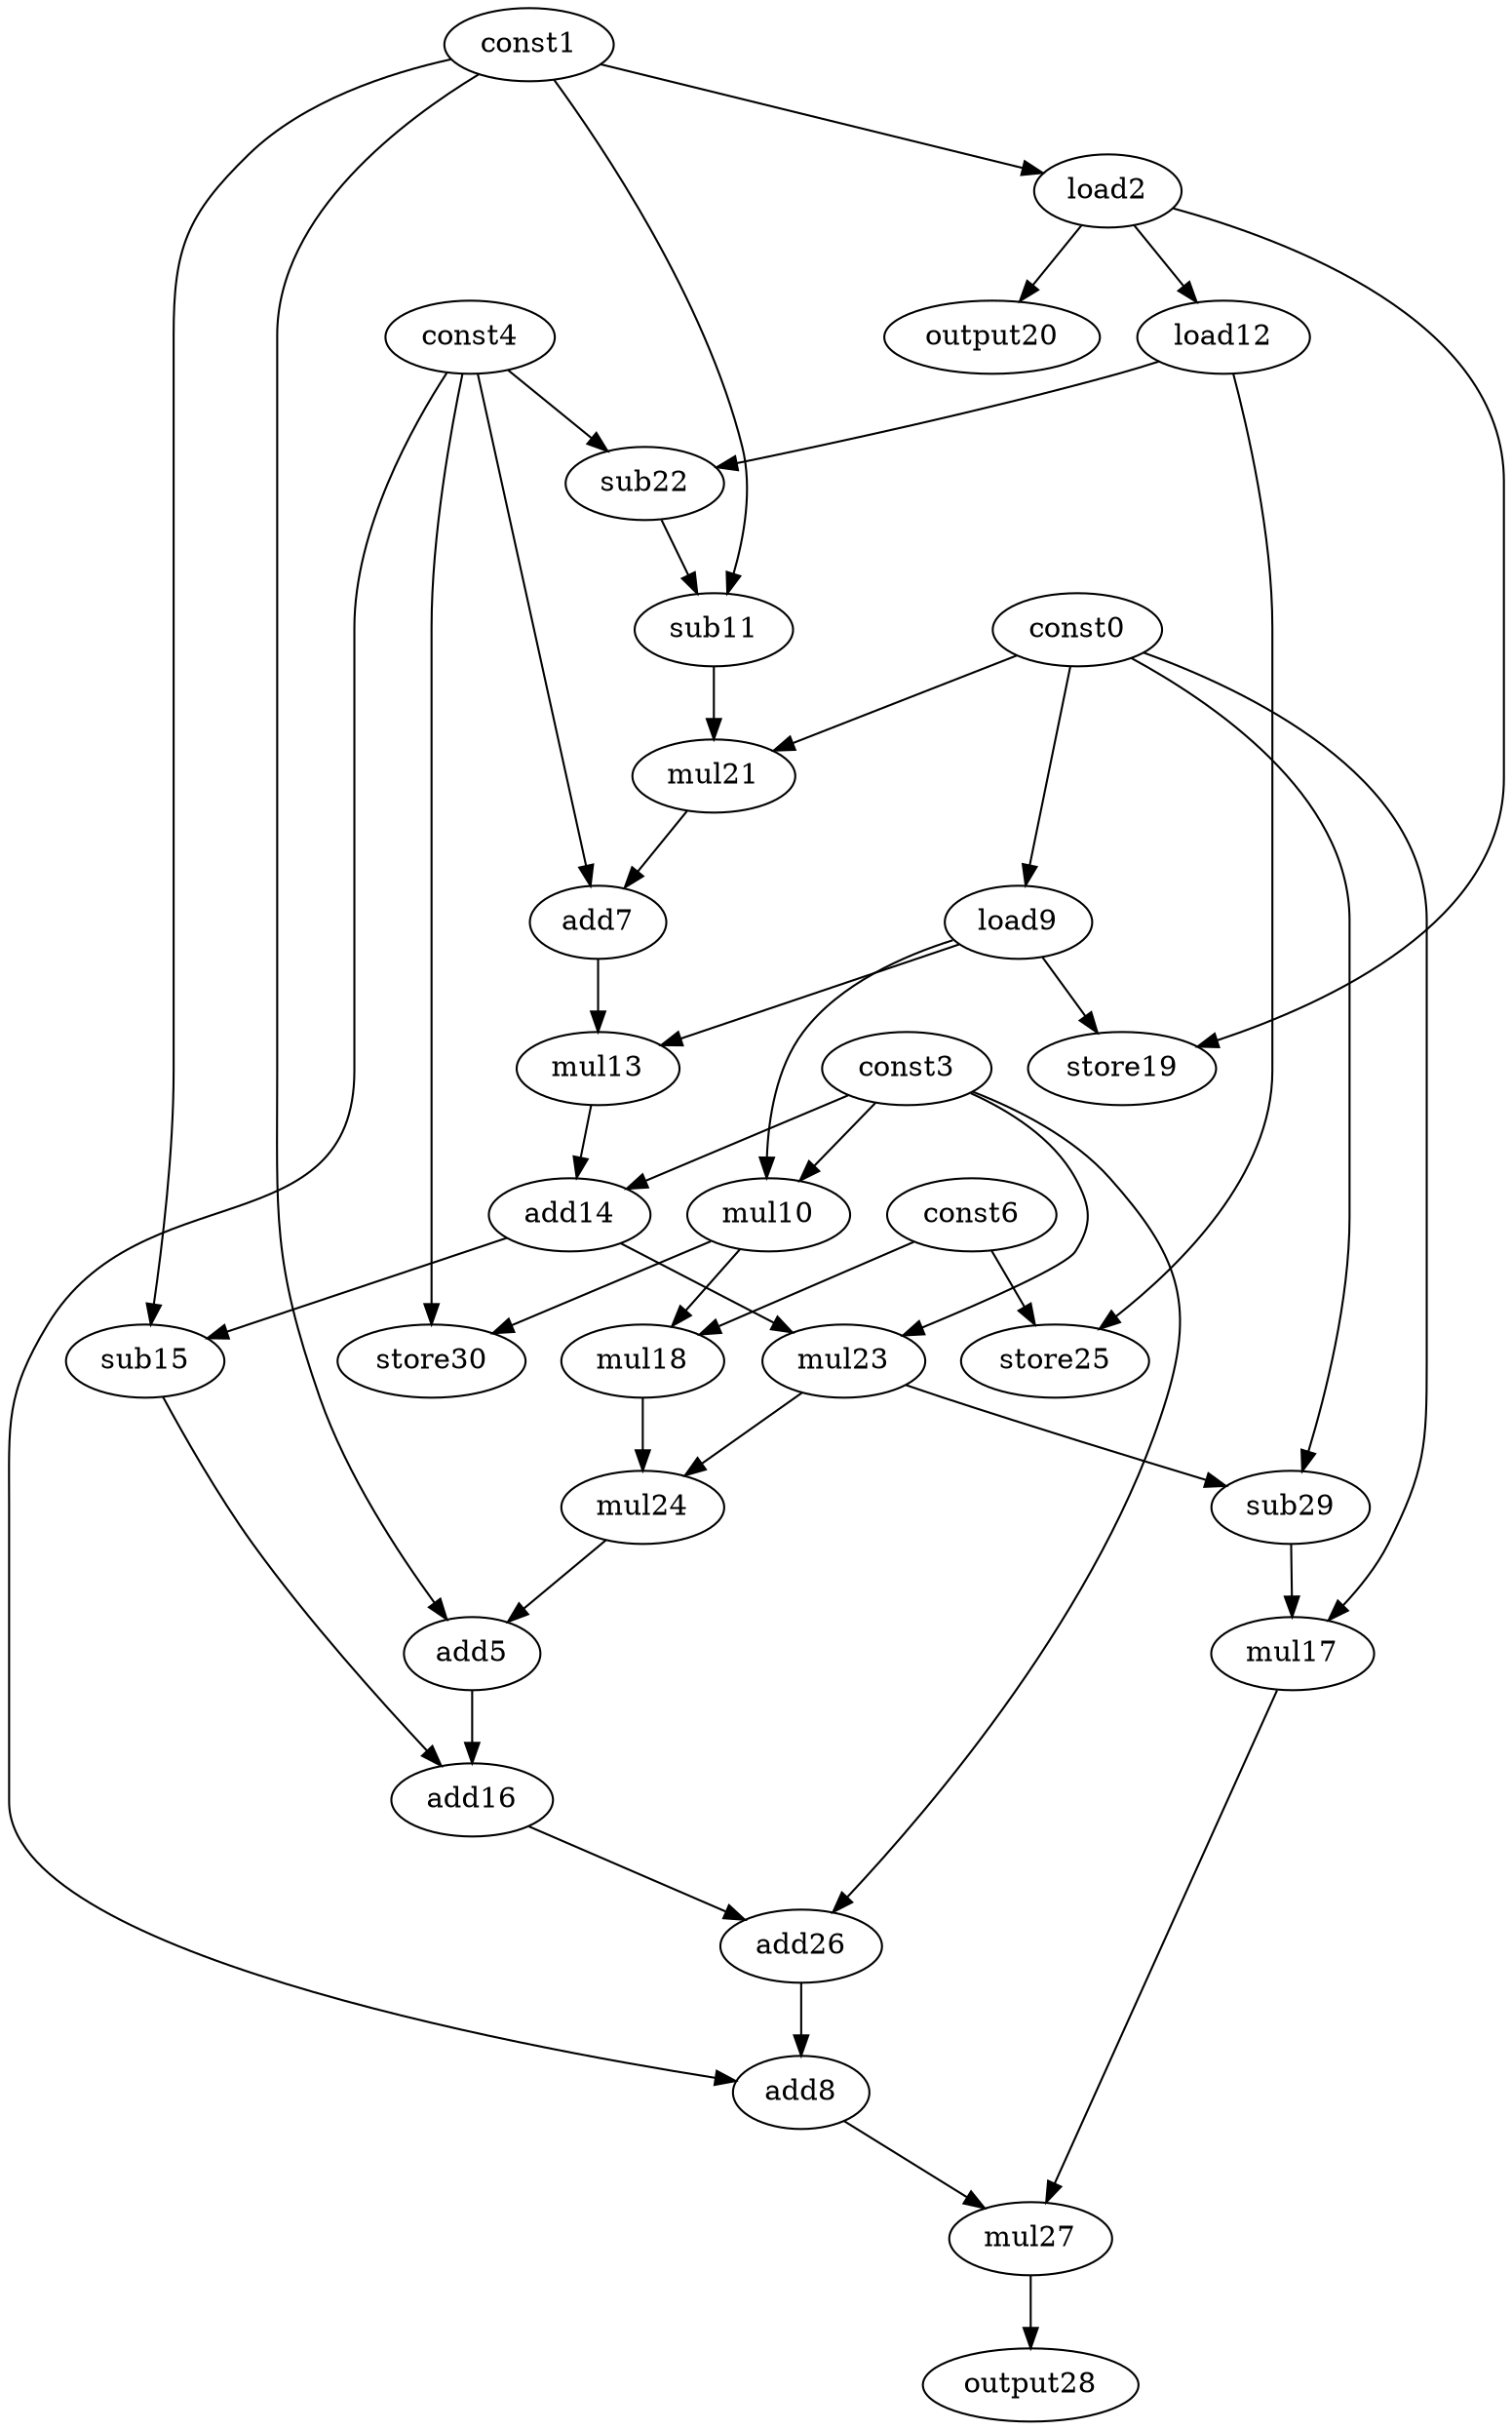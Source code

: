 digraph G { 
const0[opcode=const]; 
const1[opcode=const]; 
load2[opcode=load]; 
const3[opcode=const]; 
const4[opcode=const]; 
add5[opcode=add]; 
const6[opcode=const]; 
add7[opcode=add]; 
add8[opcode=add]; 
load9[opcode=load]; 
mul10[opcode=mul]; 
sub11[opcode=sub]; 
load12[opcode=load]; 
mul13[opcode=mul]; 
add14[opcode=add]; 
sub15[opcode=sub]; 
add16[opcode=add]; 
mul17[opcode=mul]; 
mul18[opcode=mul]; 
store19[opcode=store]; 
output20[opcode=output]; 
mul21[opcode=mul]; 
sub22[opcode=sub]; 
mul23[opcode=mul]; 
mul24[opcode=mul]; 
store25[opcode=store]; 
add26[opcode=add]; 
mul27[opcode=mul]; 
output28[opcode=output]; 
sub29[opcode=sub]; 
store30[opcode=store]; 
const1->load2[operand=0];
const0->load9[operand=0];
load9->mul10[operand=0];
const3->mul10[operand=1];
load2->load12[operand=0];
load9->store19[operand=0];
load2->store19[operand=1];
load2->output20[operand=0];
mul10->mul18[operand=0];
const6->mul18[operand=1];
const4->sub22[operand=0];
load12->sub22[operand=1];
load12->store25[operand=0];
const6->store25[operand=1];
mul10->store30[operand=0];
const4->store30[operand=1];
const1->sub11[operand=0];
sub22->sub11[operand=1];
const0->mul21[operand=0];
sub11->mul21[operand=1];
const4->add7[operand=0];
mul21->add7[operand=1];
load9->mul13[operand=0];
add7->mul13[operand=1];
const3->add14[operand=0];
mul13->add14[operand=1];
const1->sub15[operand=0];
add14->sub15[operand=1];
const3->mul23[operand=0];
add14->mul23[operand=1];
mul18->mul24[operand=0];
mul23->mul24[operand=1];
const0->sub29[operand=0];
mul23->sub29[operand=1];
mul24->add5[operand=0];
const1->add5[operand=1];
const0->mul17[operand=0];
sub29->mul17[operand=1];
add5->add16[operand=0];
sub15->add16[operand=1];
add16->add26[operand=0];
const3->add26[operand=1];
add26->add8[operand=0];
const4->add8[operand=1];
add8->mul27[operand=0];
mul17->mul27[operand=1];
mul27->output28[operand=0];
}

